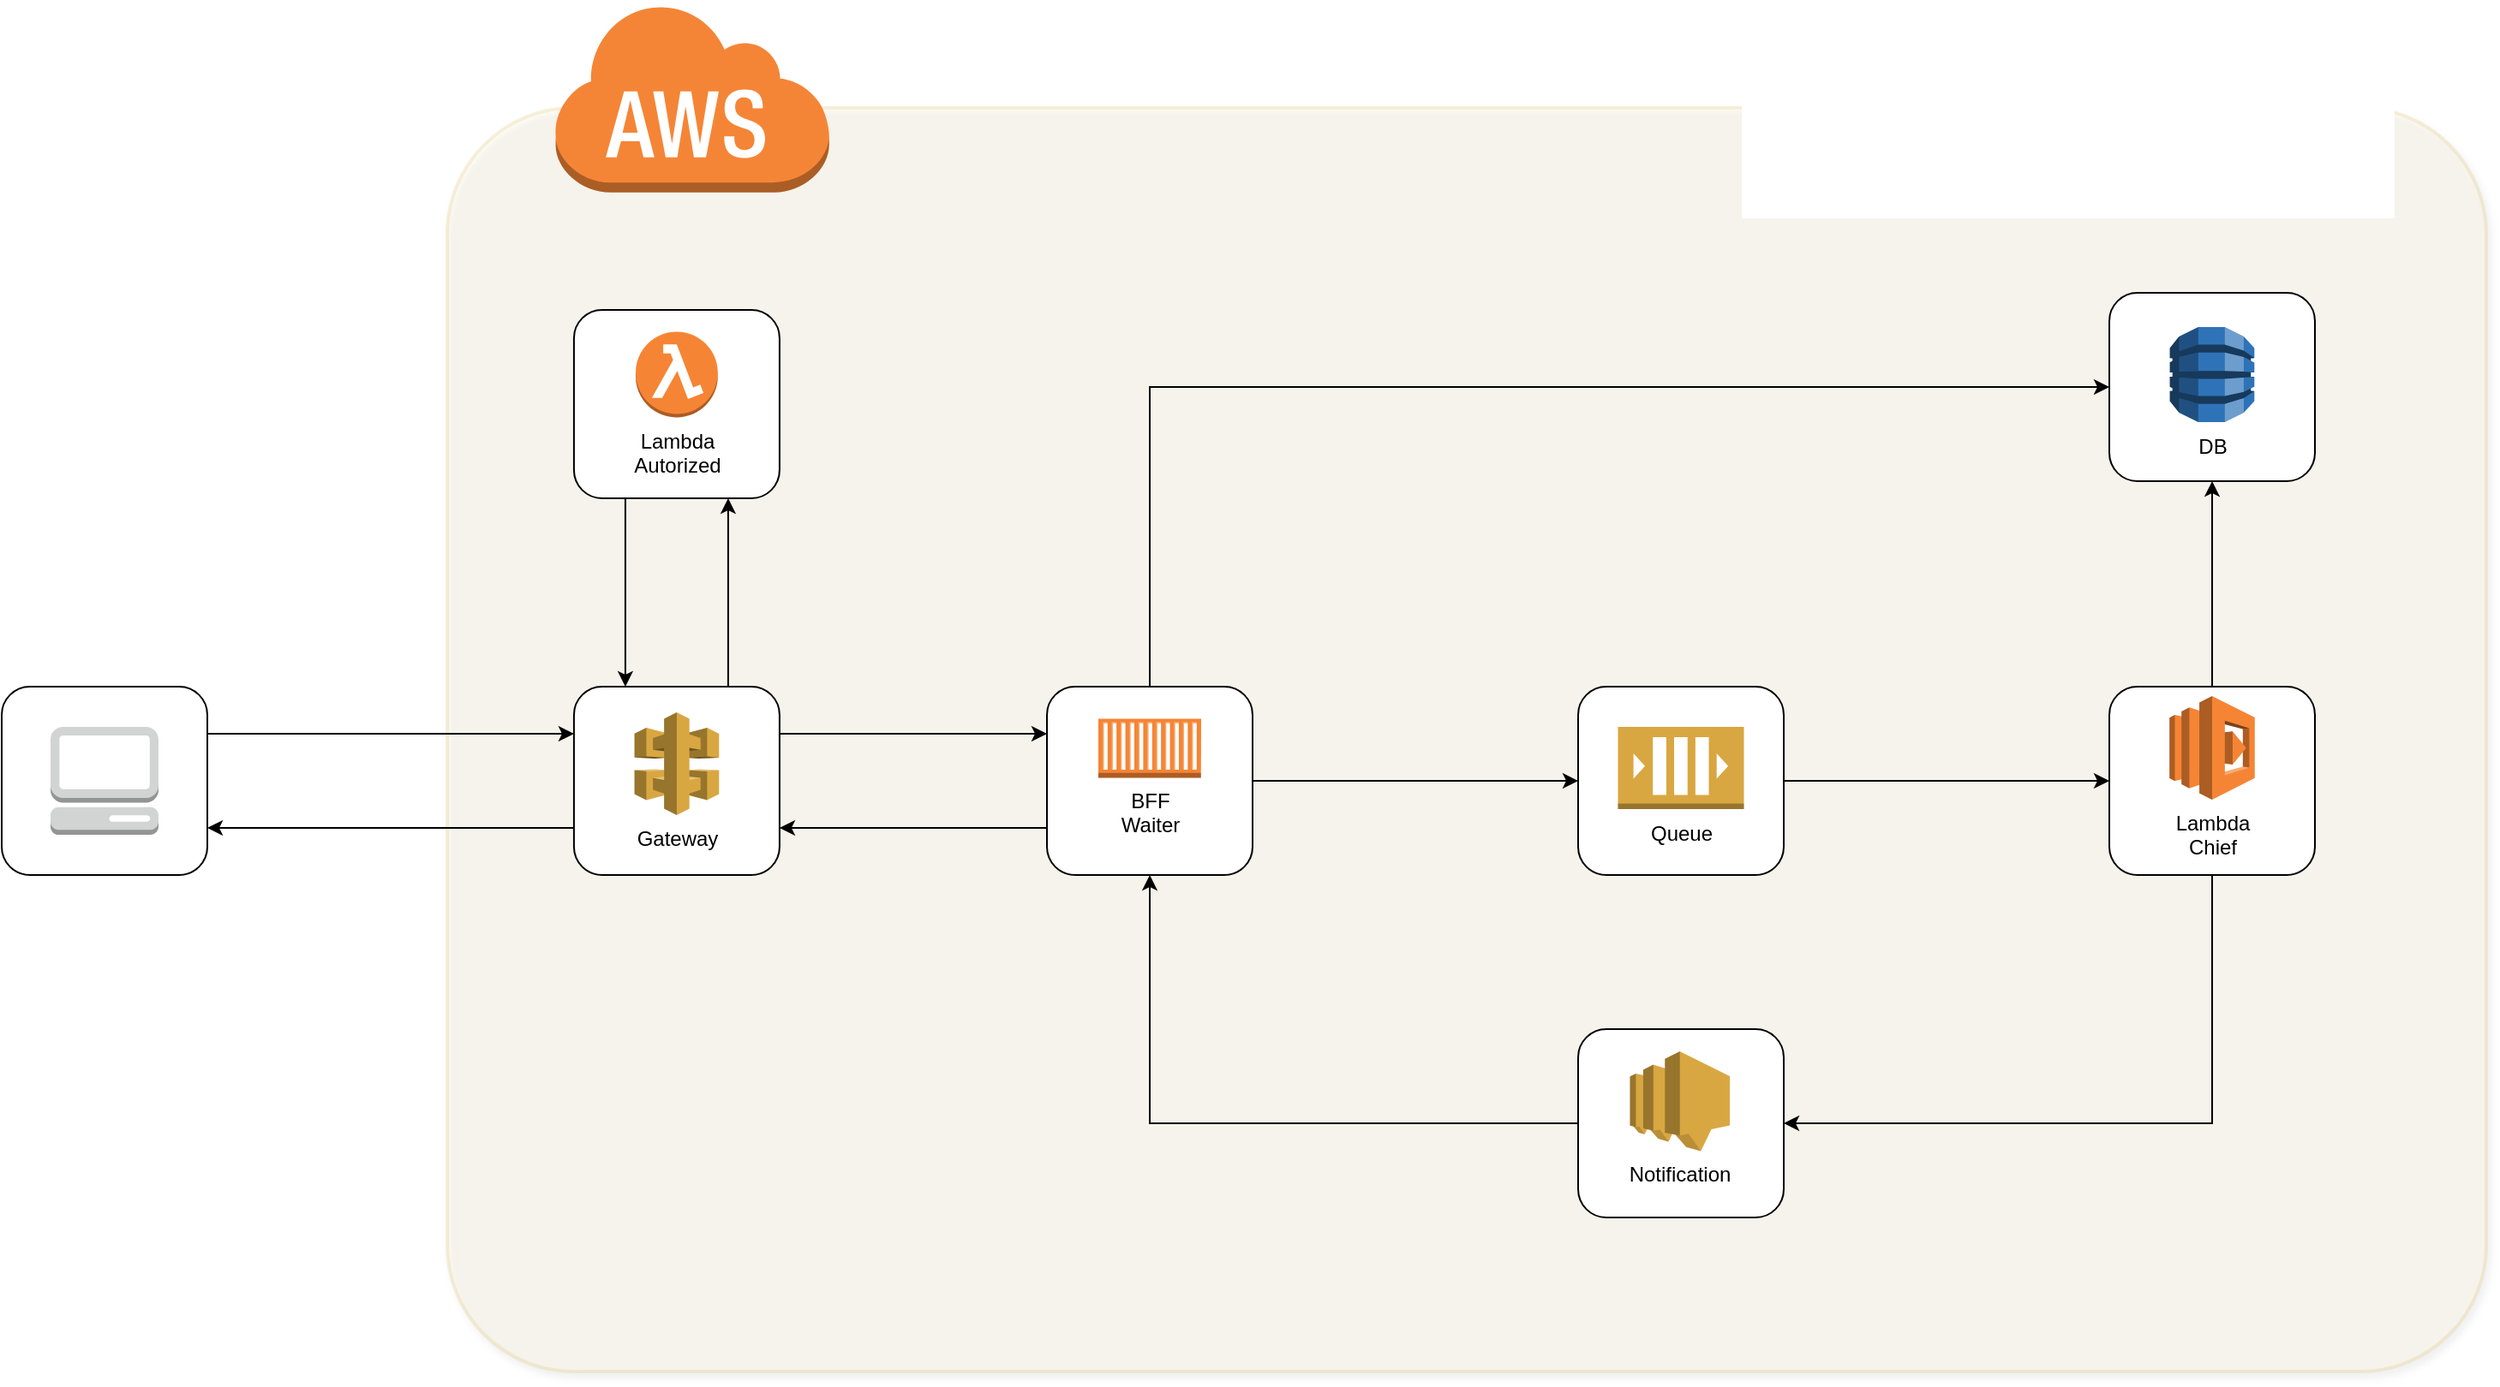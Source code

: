 <mxfile version="22.1.17" type="device">
  <diagram name="Página-1" id="_55a7B42rKIJuqnAZTk7">
    <mxGraphModel dx="3290" dy="2025" grid="1" gridSize="10" guides="1" tooltips="1" connect="1" arrows="1" fold="1" page="1" pageScale="1" pageWidth="850" pageHeight="1100" math="0" shadow="0">
      <root>
        <mxCell id="0" />
        <mxCell id="1" parent="0" />
        <mxCell id="0Ht6nwNdt_Cvm4wF6PPO-54" value="" style="group" vertex="1" connectable="0" parent="1">
          <mxGeometry x="250" y="-250" width="1190" height="800" as="geometry" />
        </mxCell>
        <mxCell id="0Ht6nwNdt_Cvm4wF6PPO-51" value="" style="rounded=1;arcSize=10;dashed=0;fillColor=#fff2cc;strokeWidth=2;strokeColor=#d6b656;gradientColor=none;fillStyle=auto;shadow=1;opacity=20;" vertex="1" parent="0Ht6nwNdt_Cvm4wF6PPO-54">
          <mxGeometry y="61.91" width="1190" height="738.09" as="geometry" />
        </mxCell>
        <mxCell id="0Ht6nwNdt_Cvm4wF6PPO-52" value="" style="dashed=0;html=1;shape=mxgraph.aws3.cloud;fillColor=#F58536;gradientColor=none;dashed=0;" vertex="1" parent="0Ht6nwNdt_Cvm4wF6PPO-54">
          <mxGeometry x="61.909" width="160.963" height="111.436" as="geometry" />
        </mxCell>
        <mxCell id="0Ht6nwNdt_Cvm4wF6PPO-25" value="" style="group" vertex="1" connectable="0" parent="1">
          <mxGeometry x="323.96" y="150" width="120" height="110" as="geometry" />
        </mxCell>
        <mxCell id="0Ht6nwNdt_Cvm4wF6PPO-23" value="" style="rounded=1;whiteSpace=wrap;html=1;" vertex="1" parent="0Ht6nwNdt_Cvm4wF6PPO-25">
          <mxGeometry width="120" height="110" as="geometry" />
        </mxCell>
        <mxCell id="0Ht6nwNdt_Cvm4wF6PPO-5" value="Gateway" style="outlineConnect=0;dashed=0;verticalLabelPosition=bottom;verticalAlign=top;align=center;html=1;shape=mxgraph.aws3.api_gateway;fillColor=#D9A741;gradientColor=none;" vertex="1" parent="0Ht6nwNdt_Cvm4wF6PPO-25">
          <mxGeometry x="35.325" y="15" width="49.35" height="60" as="geometry" />
        </mxCell>
        <mxCell id="0Ht6nwNdt_Cvm4wF6PPO-27" value="" style="group" vertex="1" connectable="0" parent="1">
          <mxGeometry x="323.96" y="-70" width="120" height="110" as="geometry" />
        </mxCell>
        <mxCell id="0Ht6nwNdt_Cvm4wF6PPO-24" value="" style="rounded=1;whiteSpace=wrap;html=1;" vertex="1" parent="0Ht6nwNdt_Cvm4wF6PPO-27">
          <mxGeometry width="120" height="110" as="geometry" />
        </mxCell>
        <mxCell id="0Ht6nwNdt_Cvm4wF6PPO-9" value="Lambda&lt;br&gt;Autorized" style="outlineConnect=0;dashed=0;verticalLabelPosition=bottom;verticalAlign=top;align=center;html=1;shape=mxgraph.aws3.lambda_function;fillColor=#F58534;gradientColor=none;" vertex="1" parent="0Ht6nwNdt_Cvm4wF6PPO-27">
          <mxGeometry x="36.04" y="12.75" width="47.92" height="50" as="geometry" />
        </mxCell>
        <mxCell id="0Ht6nwNdt_Cvm4wF6PPO-28" style="edgeStyle=orthogonalEdgeStyle;rounded=0;orthogonalLoop=1;jettySize=auto;html=1;exitX=0.25;exitY=1;exitDx=0;exitDy=0;entryX=0.25;entryY=0;entryDx=0;entryDy=0;" edge="1" parent="1" source="0Ht6nwNdt_Cvm4wF6PPO-24" target="0Ht6nwNdt_Cvm4wF6PPO-23">
          <mxGeometry relative="1" as="geometry" />
        </mxCell>
        <mxCell id="0Ht6nwNdt_Cvm4wF6PPO-29" style="edgeStyle=orthogonalEdgeStyle;rounded=0;orthogonalLoop=1;jettySize=auto;html=1;exitX=0.75;exitY=0;exitDx=0;exitDy=0;entryX=0.75;entryY=1;entryDx=0;entryDy=0;" edge="1" parent="1" source="0Ht6nwNdt_Cvm4wF6PPO-23" target="0Ht6nwNdt_Cvm4wF6PPO-24">
          <mxGeometry relative="1" as="geometry" />
        </mxCell>
        <mxCell id="0Ht6nwNdt_Cvm4wF6PPO-32" value="" style="group" vertex="1" connectable="0" parent="1">
          <mxGeometry x="910" y="150" width="120" height="110" as="geometry" />
        </mxCell>
        <mxCell id="0Ht6nwNdt_Cvm4wF6PPO-31" value="" style="rounded=1;whiteSpace=wrap;html=1;" vertex="1" parent="0Ht6nwNdt_Cvm4wF6PPO-32">
          <mxGeometry width="120" height="110" as="geometry" />
        </mxCell>
        <mxCell id="0Ht6nwNdt_Cvm4wF6PPO-4" value="Queue" style="outlineConnect=0;dashed=0;verticalLabelPosition=bottom;verticalAlign=top;align=center;html=1;shape=mxgraph.aws3.queue;fillColor=#D9A741;gradientColor=none;" vertex="1" parent="0Ht6nwNdt_Cvm4wF6PPO-32">
          <mxGeometry x="23.25" y="23.5" width="73.5" height="48" as="geometry" />
        </mxCell>
        <mxCell id="0Ht6nwNdt_Cvm4wF6PPO-33" value="" style="group" vertex="1" connectable="0" parent="1">
          <mxGeometry x="600" y="150" width="120" height="110" as="geometry" />
        </mxCell>
        <mxCell id="0Ht6nwNdt_Cvm4wF6PPO-30" value="" style="rounded=1;whiteSpace=wrap;html=1;" vertex="1" parent="0Ht6nwNdt_Cvm4wF6PPO-33">
          <mxGeometry width="120" height="110" as="geometry" />
        </mxCell>
        <mxCell id="0Ht6nwNdt_Cvm4wF6PPO-7" value="BFF&lt;br&gt;Waiter" style="outlineConnect=0;dashed=0;verticalLabelPosition=bottom;verticalAlign=top;align=center;html=1;shape=mxgraph.aws3.ec2_compute_container;fillColor=#F58534;gradientColor=none;" vertex="1" parent="0Ht6nwNdt_Cvm4wF6PPO-33">
          <mxGeometry x="30" y="18.75" width="60" height="34.5" as="geometry" />
        </mxCell>
        <mxCell id="0Ht6nwNdt_Cvm4wF6PPO-35" value="" style="group" vertex="1" connectable="0" parent="1">
          <mxGeometry x="1220.0" y="150" width="120.0" height="110" as="geometry" />
        </mxCell>
        <mxCell id="0Ht6nwNdt_Cvm4wF6PPO-34" value="" style="rounded=1;whiteSpace=wrap;html=1;" vertex="1" parent="0Ht6nwNdt_Cvm4wF6PPO-35">
          <mxGeometry width="120" height="110" as="geometry" />
        </mxCell>
        <mxCell id="0Ht6nwNdt_Cvm4wF6PPO-6" value="Lambda&lt;br&gt;Chief" style="outlineConnect=0;dashed=0;verticalLabelPosition=bottom;verticalAlign=top;align=center;html=1;shape=mxgraph.aws3.lambda;fillColor=#F58534;gradientColor=none;" vertex="1" parent="0Ht6nwNdt_Cvm4wF6PPO-35">
          <mxGeometry x="35.11" y="5.5" width="49.77" height="60.5" as="geometry" />
        </mxCell>
        <mxCell id="0Ht6nwNdt_Cvm4wF6PPO-37" value="" style="group" vertex="1" connectable="0" parent="1">
          <mxGeometry x="910" y="350" width="120" height="110" as="geometry" />
        </mxCell>
        <mxCell id="0Ht6nwNdt_Cvm4wF6PPO-36" value="" style="rounded=1;whiteSpace=wrap;html=1;" vertex="1" parent="0Ht6nwNdt_Cvm4wF6PPO-37">
          <mxGeometry width="120" height="110" as="geometry" />
        </mxCell>
        <mxCell id="0Ht6nwNdt_Cvm4wF6PPO-10" value="Notification" style="outlineConnect=0;dashed=0;verticalLabelPosition=bottom;verticalAlign=top;align=center;html=1;shape=mxgraph.aws3.sns;fillColor=#D9A741;gradientColor=none;" vertex="1" parent="0Ht6nwNdt_Cvm4wF6PPO-37">
          <mxGeometry x="30.25" y="13" width="58.25" height="58.25" as="geometry" />
        </mxCell>
        <mxCell id="0Ht6nwNdt_Cvm4wF6PPO-38" value="" style="group" vertex="1" connectable="0" parent="1">
          <mxGeometry x="1220" y="-80" width="120" height="110" as="geometry" />
        </mxCell>
        <mxCell id="0Ht6nwNdt_Cvm4wF6PPO-26" value="" style="rounded=1;whiteSpace=wrap;html=1;" vertex="1" parent="0Ht6nwNdt_Cvm4wF6PPO-38">
          <mxGeometry width="120" height="110" as="geometry" />
        </mxCell>
        <mxCell id="0Ht6nwNdt_Cvm4wF6PPO-11" value="DB&lt;br&gt;" style="outlineConnect=0;dashed=0;verticalLabelPosition=bottom;verticalAlign=top;align=center;html=1;shape=mxgraph.aws3.dynamo_db;fillColor=#2E73B8;gradientColor=none;" vertex="1" parent="0Ht6nwNdt_Cvm4wF6PPO-38">
          <mxGeometry x="35.33" y="20" width="49.33" height="55.5" as="geometry" />
        </mxCell>
        <mxCell id="0Ht6nwNdt_Cvm4wF6PPO-39" style="edgeStyle=orthogonalEdgeStyle;rounded=0;orthogonalLoop=1;jettySize=auto;html=1;exitX=1;exitY=0.25;exitDx=0;exitDy=0;entryX=0;entryY=0.25;entryDx=0;entryDy=0;" edge="1" parent="1" source="0Ht6nwNdt_Cvm4wF6PPO-23" target="0Ht6nwNdt_Cvm4wF6PPO-30">
          <mxGeometry relative="1" as="geometry" />
        </mxCell>
        <mxCell id="0Ht6nwNdt_Cvm4wF6PPO-40" style="edgeStyle=orthogonalEdgeStyle;rounded=0;orthogonalLoop=1;jettySize=auto;html=1;exitX=1;exitY=0.5;exitDx=0;exitDy=0;" edge="1" parent="1" source="0Ht6nwNdt_Cvm4wF6PPO-30" target="0Ht6nwNdt_Cvm4wF6PPO-31">
          <mxGeometry relative="1" as="geometry" />
        </mxCell>
        <mxCell id="0Ht6nwNdt_Cvm4wF6PPO-41" style="edgeStyle=orthogonalEdgeStyle;rounded=0;orthogonalLoop=1;jettySize=auto;html=1;exitX=1;exitY=0.5;exitDx=0;exitDy=0;entryX=0;entryY=0.5;entryDx=0;entryDy=0;" edge="1" parent="1" source="0Ht6nwNdt_Cvm4wF6PPO-31" target="0Ht6nwNdt_Cvm4wF6PPO-34">
          <mxGeometry relative="1" as="geometry" />
        </mxCell>
        <mxCell id="0Ht6nwNdt_Cvm4wF6PPO-42" style="edgeStyle=orthogonalEdgeStyle;rounded=0;orthogonalLoop=1;jettySize=auto;html=1;exitX=0.5;exitY=0;exitDx=0;exitDy=0;entryX=0.5;entryY=1;entryDx=0;entryDy=0;" edge="1" parent="1" source="0Ht6nwNdt_Cvm4wF6PPO-34" target="0Ht6nwNdt_Cvm4wF6PPO-26">
          <mxGeometry relative="1" as="geometry" />
        </mxCell>
        <mxCell id="0Ht6nwNdt_Cvm4wF6PPO-43" style="edgeStyle=orthogonalEdgeStyle;rounded=0;orthogonalLoop=1;jettySize=auto;html=1;exitX=0.5;exitY=0;exitDx=0;exitDy=0;entryX=0;entryY=0.5;entryDx=0;entryDy=0;" edge="1" parent="1" source="0Ht6nwNdt_Cvm4wF6PPO-30" target="0Ht6nwNdt_Cvm4wF6PPO-26">
          <mxGeometry relative="1" as="geometry" />
        </mxCell>
        <mxCell id="0Ht6nwNdt_Cvm4wF6PPO-44" style="edgeStyle=orthogonalEdgeStyle;rounded=0;orthogonalLoop=1;jettySize=auto;html=1;exitX=0.5;exitY=1;exitDx=0;exitDy=0;entryX=1;entryY=0.5;entryDx=0;entryDy=0;" edge="1" parent="1" source="0Ht6nwNdt_Cvm4wF6PPO-34" target="0Ht6nwNdt_Cvm4wF6PPO-36">
          <mxGeometry relative="1" as="geometry" />
        </mxCell>
        <mxCell id="0Ht6nwNdt_Cvm4wF6PPO-45" style="edgeStyle=orthogonalEdgeStyle;rounded=0;orthogonalLoop=1;jettySize=auto;html=1;exitX=0;exitY=0.5;exitDx=0;exitDy=0;entryX=0.5;entryY=1;entryDx=0;entryDy=0;" edge="1" parent="1" source="0Ht6nwNdt_Cvm4wF6PPO-36" target="0Ht6nwNdt_Cvm4wF6PPO-30">
          <mxGeometry relative="1" as="geometry" />
        </mxCell>
        <mxCell id="0Ht6nwNdt_Cvm4wF6PPO-50" value="" style="group" vertex="1" connectable="0" parent="1">
          <mxGeometry x="-10.0" y="150" width="120" height="110" as="geometry" />
        </mxCell>
        <mxCell id="0Ht6nwNdt_Cvm4wF6PPO-48" value="" style="rounded=1;whiteSpace=wrap;html=1;" vertex="1" parent="0Ht6nwNdt_Cvm4wF6PPO-50">
          <mxGeometry width="120" height="110" as="geometry" />
        </mxCell>
        <mxCell id="0Ht6nwNdt_Cvm4wF6PPO-1" value="" style="outlineConnect=0;dashed=0;verticalLabelPosition=bottom;verticalAlign=top;align=center;html=1;shape=mxgraph.aws3.management_console;fillColor=#D2D3D3;gradientColor=none;" vertex="1" parent="0Ht6nwNdt_Cvm4wF6PPO-50">
          <mxGeometry x="28.5" y="23.5" width="63" height="63" as="geometry" />
        </mxCell>
        <mxCell id="0Ht6nwNdt_Cvm4wF6PPO-56" style="edgeStyle=orthogonalEdgeStyle;rounded=0;orthogonalLoop=1;jettySize=auto;html=1;exitX=1;exitY=0.25;exitDx=0;exitDy=0;entryX=0;entryY=0.25;entryDx=0;entryDy=0;" edge="1" parent="1" source="0Ht6nwNdt_Cvm4wF6PPO-48" target="0Ht6nwNdt_Cvm4wF6PPO-23">
          <mxGeometry relative="1" as="geometry" />
        </mxCell>
        <mxCell id="0Ht6nwNdt_Cvm4wF6PPO-57" style="edgeStyle=orthogonalEdgeStyle;rounded=0;orthogonalLoop=1;jettySize=auto;html=1;exitX=0;exitY=0.75;exitDx=0;exitDy=0;entryX=1;entryY=0.75;entryDx=0;entryDy=0;" edge="1" parent="1" source="0Ht6nwNdt_Cvm4wF6PPO-23" target="0Ht6nwNdt_Cvm4wF6PPO-48">
          <mxGeometry relative="1" as="geometry" />
        </mxCell>
        <mxCell id="0Ht6nwNdt_Cvm4wF6PPO-58" style="edgeStyle=orthogonalEdgeStyle;rounded=0;orthogonalLoop=1;jettySize=auto;html=1;exitX=0;exitY=0.75;exitDx=0;exitDy=0;entryX=1;entryY=0.75;entryDx=0;entryDy=0;" edge="1" parent="1" source="0Ht6nwNdt_Cvm4wF6PPO-30" target="0Ht6nwNdt_Cvm4wF6PPO-23">
          <mxGeometry relative="1" as="geometry" />
        </mxCell>
      </root>
    </mxGraphModel>
  </diagram>
</mxfile>
